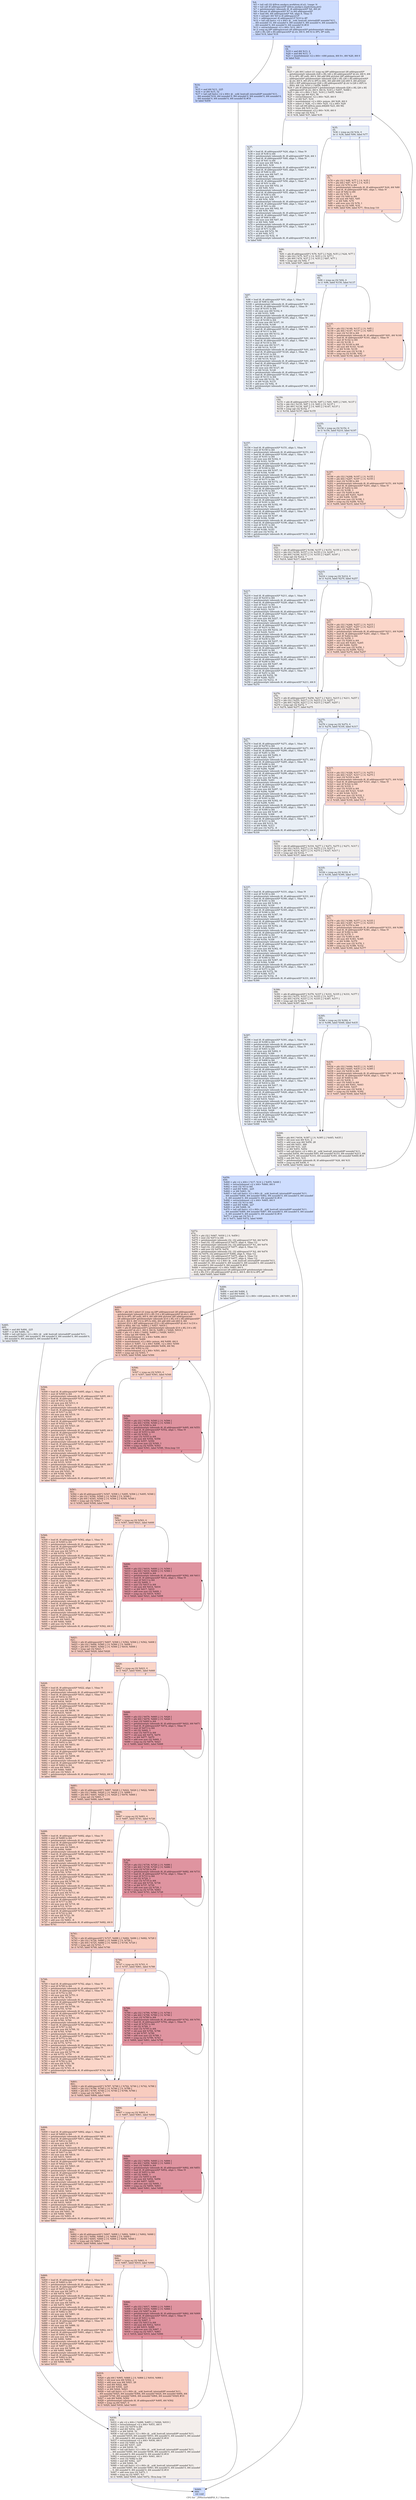 digraph "CFG for '_Z9VectorAddPiS_S_i' function" {
	label="CFG for '_Z9VectorAddPiS_S_i' function";

	Node0x55a6320 [shape=record,color="#3d50c3ff", style=filled, fillcolor="#8fb1fe70",label="{%4:\l  %5 = tail call i32 @llvm.amdgcn.workitem.id.x(), !range !4\l  %6 = tail call i8 addrspace(4)* @llvm.amdgcn.implicitarg.ptr()\l  %7 = getelementptr inbounds i8, i8 addrspace(4)* %6, i64 24\l  %8 = bitcast i8 addrspace(4)* %7 to i64 addrspace(4)*\l  %9 = load i64, i64 addrspace(4)* %8, align 8, !tbaa !5\l  %10 = inttoptr i64 %9 to i8 addrspace(1)*\l  %11 = addrspacecast i8 addrspace(1)* %10 to i8*\l  %12 = tail call fastcc \<2 x i64\> @__ockl_hostcall_internal(i8* noundef %11,\l... i64 noundef 33, i64 noundef 0, i64 noundef 0, i64 noundef 0, i64 noundef 0,\l... i64 noundef 0, i64 noundef 0, i64 noundef 0) #10\l  %13 = extractelement \<2 x i64\> %12, i64 0\l  br i1 icmp eq (i8* addrspacecast (i8 addrspace(4)* getelementptr inbounds\l... ([26 x i8], [26 x i8] addrspace(4)* @.str, i64 0, i64 0) to i8*), i8* null),\l... label %14, label %18\l|{<s0>T|<s1>F}}"];
	Node0x55a6320:s0 -> Node0x55a8560;
	Node0x55a6320:s1 -> Node0x55a8f50;
	Node0x55a8560 [shape=record,color="#3d50c3ff", style=filled, fillcolor="#7a9df870",label="{%14:\l14:                                               \l  %15 = and i64 %13, -225\l  %16 = or i64 %15, 32\l  %17 = tail call fastcc \<2 x i64\> @__ockl_hostcall_internal(i8* noundef %11,\l... i64 noundef %16, i64 noundef 0, i64 noundef 0, i64 noundef 0, i64 noundef 0,\l... i64 noundef 0, i64 noundef 0, i64 noundef 0) #10\l  br label %459\l}"];
	Node0x55a8560 -> Node0x55a9320;
	Node0x55a8f50 [shape=record,color="#3d50c3ff", style=filled, fillcolor="#7a9df870",label="{%18:\l18:                                               \l  %19 = and i64 %13, 2\l  %20 = and i64 %13, -3\l  %21 = insertelement \<2 x i64\> \<i64 poison, i64 0\>, i64 %20, i64 0\l  br label %22\l}"];
	Node0x55a8f50 -> Node0x55a9e60;
	Node0x55a9e60 [shape=record,color="#3d50c3ff", style=filled, fillcolor="#e0dbd870",label="{%22:\l22:                                               \l  %23 = phi i64 [ select (i1 icmp eq (i8* addrspacecast (i8 addrspace(4)*\l... getelementptr inbounds ([26 x i8], [26 x i8] addrspace(4)* @.str, i64 0, i64\l... 0) to i8*), i8* null), i64 0, i64 add (i64 ptrtoint (i8* addrspacecast (i8\l... addrspace(4)* getelementptr inbounds ([26 x i8], [26 x i8] addrspace(4)*\l... @.str, i64 0, i64 25) to i8*) to i64), i64 add (i64 sub (i64 0, i64 ptrtoint\l... ([26 x i8]* addrspacecast ([26 x i8] addrspace(4)* @.str to [26 x i8]*) to\l... i64)), i64 1))), %18 ], [ %456, %448 ]\l  %24 = phi i8 addrspace(4)* [ getelementptr inbounds ([26 x i8], [26 x i8]\l... addrspace(4)* @.str, i64 0, i64 0), %18 ], [ %457, %448 ]\l  %25 = phi \<2 x i64\> [ %21, %18 ], [ %455, %448 ]\l  %26 = icmp ugt i64 %23, 56\l  %27 = extractelement \<2 x i64\> %25, i64 0\l  %28 = or i64 %27, %19\l  %29 = insertelement \<2 x i64\> poison, i64 %28, i64 0\l  %30 = select i1 %26, \<2 x i64\> %25, \<2 x i64\> %29\l  %31 = tail call i64 @llvm.umin.i64(i64 %23, i64 56)\l  %32 = trunc i64 %31 to i32\l  %33 = extractelement \<2 x i64\> %30, i64 0\l  %34 = icmp ugt i32 %32, 7\l  br i1 %34, label %37, label %35\l|{<s0>T|<s1>F}}"];
	Node0x55a9e60:s0 -> Node0x55a92d0;
	Node0x55a9e60:s1 -> Node0x55aaf40;
	Node0x55aaf40 [shape=record,color="#3d50c3ff", style=filled, fillcolor="#cedaeb70",label="{%35:\l35:                                               \l  %36 = icmp eq i32 %32, 0\l  br i1 %36, label %90, label %77\l|{<s0>T|<s1>F}}"];
	Node0x55aaf40:s0 -> Node0x55ab140;
	Node0x55aaf40:s1 -> Node0x55ab190;
	Node0x55a92d0 [shape=record,color="#3d50c3ff", style=filled, fillcolor="#cedaeb70",label="{%37:\l37:                                               \l  %38 = load i8, i8 addrspace(4)* %24, align 1, !tbaa !9\l  %39 = zext i8 %38 to i64\l  %40 = getelementptr inbounds i8, i8 addrspace(4)* %24, i64 1\l  %41 = load i8, i8 addrspace(4)* %40, align 1, !tbaa !9\l  %42 = zext i8 %41 to i64\l  %43 = shl nuw nsw i64 %42, 8\l  %44 = or i64 %43, %39\l  %45 = getelementptr inbounds i8, i8 addrspace(4)* %24, i64 2\l  %46 = load i8, i8 addrspace(4)* %45, align 1, !tbaa !9\l  %47 = zext i8 %46 to i64\l  %48 = shl nuw nsw i64 %47, 16\l  %49 = or i64 %44, %48\l  %50 = getelementptr inbounds i8, i8 addrspace(4)* %24, i64 3\l  %51 = load i8, i8 addrspace(4)* %50, align 1, !tbaa !9\l  %52 = zext i8 %51 to i64\l  %53 = shl nuw nsw i64 %52, 24\l  %54 = or i64 %49, %53\l  %55 = getelementptr inbounds i8, i8 addrspace(4)* %24, i64 4\l  %56 = load i8, i8 addrspace(4)* %55, align 1, !tbaa !9\l  %57 = zext i8 %56 to i64\l  %58 = shl nuw nsw i64 %57, 32\l  %59 = or i64 %54, %58\l  %60 = getelementptr inbounds i8, i8 addrspace(4)* %24, i64 5\l  %61 = load i8, i8 addrspace(4)* %60, align 1, !tbaa !9\l  %62 = zext i8 %61 to i64\l  %63 = shl nuw nsw i64 %62, 40\l  %64 = or i64 %59, %63\l  %65 = getelementptr inbounds i8, i8 addrspace(4)* %24, i64 6\l  %66 = load i8, i8 addrspace(4)* %65, align 1, !tbaa !9\l  %67 = zext i8 %66 to i64\l  %68 = shl nuw nsw i64 %67, 48\l  %69 = or i64 %64, %68\l  %70 = getelementptr inbounds i8, i8 addrspace(4)* %24, i64 7\l  %71 = load i8, i8 addrspace(4)* %70, align 1, !tbaa !9\l  %72 = zext i8 %71 to i64\l  %73 = shl nuw i64 %72, 56\l  %74 = or i64 %69, %73\l  %75 = add nsw i32 %32, -8\l  %76 = getelementptr inbounds i8, i8 addrspace(4)* %24, i64 8\l  br label %90\l}"];
	Node0x55a92d0 -> Node0x55ab140;
	Node0x55ab190 [shape=record,color="#3d50c3ff", style=filled, fillcolor="#f6a38570",label="{%77:\l77:                                               \l  %78 = phi i32 [ %88, %77 ], [ 0, %35 ]\l  %79 = phi i64 [ %87, %77 ], [ 0, %35 ]\l  %80 = zext i32 %78 to i64\l  %81 = getelementptr inbounds i8, i8 addrspace(4)* %24, i64 %80\l  %82 = load i8, i8 addrspace(4)* %81, align 1, !tbaa !9\l  %83 = zext i8 %82 to i64\l  %84 = shl i32 %78, 3\l  %85 = zext i32 %84 to i64\l  %86 = shl nuw i64 %83, %85\l  %87 = or i64 %86, %79\l  %88 = add nuw nsw i32 %78, 1\l  %89 = icmp eq i32 %88, %32\l  br i1 %89, label %90, label %77, !llvm.loop !10\l|{<s0>T|<s1>F}}"];
	Node0x55ab190:s0 -> Node0x55ab140;
	Node0x55ab190:s1 -> Node0x55ab190;
	Node0x55ab140 [shape=record,color="#3d50c3ff", style=filled, fillcolor="#e0dbd870",label="{%90:\l90:                                               \l  %91 = phi i8 addrspace(4)* [ %76, %37 ], [ %24, %35 ], [ %24, %77 ]\l  %92 = phi i32 [ %75, %37 ], [ 0, %35 ], [ 0, %77 ]\l  %93 = phi i64 [ %74, %37 ], [ 0, %35 ], [ %87, %77 ]\l  %94 = icmp ugt i32 %92, 7\l  br i1 %94, label %97, label %95\l|{<s0>T|<s1>F}}"];
	Node0x55ab140:s0 -> Node0x55ade70;
	Node0x55ab140:s1 -> Node0x55adec0;
	Node0x55adec0 [shape=record,color="#3d50c3ff", style=filled, fillcolor="#cedaeb70",label="{%95:\l95:                                               \l  %96 = icmp eq i32 %92, 0\l  br i1 %96, label %150, label %137\l|{<s0>T|<s1>F}}"];
	Node0x55adec0:s0 -> Node0x55ae090;
	Node0x55adec0:s1 -> Node0x55ae0e0;
	Node0x55ade70 [shape=record,color="#3d50c3ff", style=filled, fillcolor="#cedaeb70",label="{%97:\l97:                                               \l  %98 = load i8, i8 addrspace(4)* %91, align 1, !tbaa !9\l  %99 = zext i8 %98 to i64\l  %100 = getelementptr inbounds i8, i8 addrspace(4)* %91, i64 1\l  %101 = load i8, i8 addrspace(4)* %100, align 1, !tbaa !9\l  %102 = zext i8 %101 to i64\l  %103 = shl nuw nsw i64 %102, 8\l  %104 = or i64 %103, %99\l  %105 = getelementptr inbounds i8, i8 addrspace(4)* %91, i64 2\l  %106 = load i8, i8 addrspace(4)* %105, align 1, !tbaa !9\l  %107 = zext i8 %106 to i64\l  %108 = shl nuw nsw i64 %107, 16\l  %109 = or i64 %104, %108\l  %110 = getelementptr inbounds i8, i8 addrspace(4)* %91, i64 3\l  %111 = load i8, i8 addrspace(4)* %110, align 1, !tbaa !9\l  %112 = zext i8 %111 to i64\l  %113 = shl nuw nsw i64 %112, 24\l  %114 = or i64 %109, %113\l  %115 = getelementptr inbounds i8, i8 addrspace(4)* %91, i64 4\l  %116 = load i8, i8 addrspace(4)* %115, align 1, !tbaa !9\l  %117 = zext i8 %116 to i64\l  %118 = shl nuw nsw i64 %117, 32\l  %119 = or i64 %114, %118\l  %120 = getelementptr inbounds i8, i8 addrspace(4)* %91, i64 5\l  %121 = load i8, i8 addrspace(4)* %120, align 1, !tbaa !9\l  %122 = zext i8 %121 to i64\l  %123 = shl nuw nsw i64 %122, 40\l  %124 = or i64 %119, %123\l  %125 = getelementptr inbounds i8, i8 addrspace(4)* %91, i64 6\l  %126 = load i8, i8 addrspace(4)* %125, align 1, !tbaa !9\l  %127 = zext i8 %126 to i64\l  %128 = shl nuw nsw i64 %127, 48\l  %129 = or i64 %124, %128\l  %130 = getelementptr inbounds i8, i8 addrspace(4)* %91, i64 7\l  %131 = load i8, i8 addrspace(4)* %130, align 1, !tbaa !9\l  %132 = zext i8 %131 to i64\l  %133 = shl nuw i64 %132, 56\l  %134 = or i64 %129, %133\l  %135 = add nsw i32 %92, -8\l  %136 = getelementptr inbounds i8, i8 addrspace(4)* %91, i64 8\l  br label %150\l}"];
	Node0x55ade70 -> Node0x55ae090;
	Node0x55ae0e0 [shape=record,color="#3d50c3ff", style=filled, fillcolor="#f6a38570",label="{%137:\l137:                                              \l  %138 = phi i32 [ %148, %137 ], [ 0, %95 ]\l  %139 = phi i64 [ %147, %137 ], [ 0, %95 ]\l  %140 = zext i32 %138 to i64\l  %141 = getelementptr inbounds i8, i8 addrspace(4)* %91, i64 %140\l  %142 = load i8, i8 addrspace(4)* %141, align 1, !tbaa !9\l  %143 = zext i8 %142 to i64\l  %144 = shl i32 %138, 3\l  %145 = zext i32 %144 to i64\l  %146 = shl nuw i64 %143, %145\l  %147 = or i64 %146, %139\l  %148 = add nuw nsw i32 %138, 1\l  %149 = icmp eq i32 %148, %92\l  br i1 %149, label %150, label %137\l|{<s0>T|<s1>F}}"];
	Node0x55ae0e0:s0 -> Node0x55ae090;
	Node0x55ae0e0:s1 -> Node0x55ae0e0;
	Node0x55ae090 [shape=record,color="#3d50c3ff", style=filled, fillcolor="#e0dbd870",label="{%150:\l150:                                              \l  %151 = phi i8 addrspace(4)* [ %136, %97 ], [ %91, %95 ], [ %91, %137 ]\l  %152 = phi i32 [ %135, %97 ], [ 0, %95 ], [ 0, %137 ]\l  %153 = phi i64 [ %134, %97 ], [ 0, %95 ], [ %147, %137 ]\l  %154 = icmp ugt i32 %152, 7\l  br i1 %154, label %157, label %155\l|{<s0>T|<s1>F}}"];
	Node0x55ae090:s0 -> Node0x55b05b0;
	Node0x55ae090:s1 -> Node0x55b0600;
	Node0x55b0600 [shape=record,color="#3d50c3ff", style=filled, fillcolor="#cedaeb70",label="{%155:\l155:                                              \l  %156 = icmp eq i32 %152, 0\l  br i1 %156, label %210, label %197\l|{<s0>T|<s1>F}}"];
	Node0x55b0600:s0 -> Node0x55b0790;
	Node0x55b0600:s1 -> Node0x55b07e0;
	Node0x55b05b0 [shape=record,color="#3d50c3ff", style=filled, fillcolor="#cedaeb70",label="{%157:\l157:                                              \l  %158 = load i8, i8 addrspace(4)* %151, align 1, !tbaa !9\l  %159 = zext i8 %158 to i64\l  %160 = getelementptr inbounds i8, i8 addrspace(4)* %151, i64 1\l  %161 = load i8, i8 addrspace(4)* %160, align 1, !tbaa !9\l  %162 = zext i8 %161 to i64\l  %163 = shl nuw nsw i64 %162, 8\l  %164 = or i64 %163, %159\l  %165 = getelementptr inbounds i8, i8 addrspace(4)* %151, i64 2\l  %166 = load i8, i8 addrspace(4)* %165, align 1, !tbaa !9\l  %167 = zext i8 %166 to i64\l  %168 = shl nuw nsw i64 %167, 16\l  %169 = or i64 %164, %168\l  %170 = getelementptr inbounds i8, i8 addrspace(4)* %151, i64 3\l  %171 = load i8, i8 addrspace(4)* %170, align 1, !tbaa !9\l  %172 = zext i8 %171 to i64\l  %173 = shl nuw nsw i64 %172, 24\l  %174 = or i64 %169, %173\l  %175 = getelementptr inbounds i8, i8 addrspace(4)* %151, i64 4\l  %176 = load i8, i8 addrspace(4)* %175, align 1, !tbaa !9\l  %177 = zext i8 %176 to i64\l  %178 = shl nuw nsw i64 %177, 32\l  %179 = or i64 %174, %178\l  %180 = getelementptr inbounds i8, i8 addrspace(4)* %151, i64 5\l  %181 = load i8, i8 addrspace(4)* %180, align 1, !tbaa !9\l  %182 = zext i8 %181 to i64\l  %183 = shl nuw nsw i64 %182, 40\l  %184 = or i64 %179, %183\l  %185 = getelementptr inbounds i8, i8 addrspace(4)* %151, i64 6\l  %186 = load i8, i8 addrspace(4)* %185, align 1, !tbaa !9\l  %187 = zext i8 %186 to i64\l  %188 = shl nuw nsw i64 %187, 48\l  %189 = or i64 %184, %188\l  %190 = getelementptr inbounds i8, i8 addrspace(4)* %151, i64 7\l  %191 = load i8, i8 addrspace(4)* %190, align 1, !tbaa !9\l  %192 = zext i8 %191 to i64\l  %193 = shl nuw i64 %192, 56\l  %194 = or i64 %189, %193\l  %195 = add nsw i32 %152, -8\l  %196 = getelementptr inbounds i8, i8 addrspace(4)* %151, i64 8\l  br label %210\l}"];
	Node0x55b05b0 -> Node0x55b0790;
	Node0x55b07e0 [shape=record,color="#3d50c3ff", style=filled, fillcolor="#f6a38570",label="{%197:\l197:                                              \l  %198 = phi i32 [ %208, %197 ], [ 0, %155 ]\l  %199 = phi i64 [ %207, %197 ], [ 0, %155 ]\l  %200 = zext i32 %198 to i64\l  %201 = getelementptr inbounds i8, i8 addrspace(4)* %151, i64 %200\l  %202 = load i8, i8 addrspace(4)* %201, align 1, !tbaa !9\l  %203 = zext i8 %202 to i64\l  %204 = shl i32 %198, 3\l  %205 = zext i32 %204 to i64\l  %206 = shl nuw i64 %203, %205\l  %207 = or i64 %206, %199\l  %208 = add nuw nsw i32 %198, 1\l  %209 = icmp eq i32 %208, %152\l  br i1 %209, label %210, label %197\l|{<s0>T|<s1>F}}"];
	Node0x55b07e0:s0 -> Node0x55b0790;
	Node0x55b07e0:s1 -> Node0x55b07e0;
	Node0x55b0790 [shape=record,color="#3d50c3ff", style=filled, fillcolor="#e0dbd870",label="{%210:\l210:                                              \l  %211 = phi i8 addrspace(4)* [ %196, %157 ], [ %151, %155 ], [ %151, %197 ]\l  %212 = phi i32 [ %195, %157 ], [ 0, %155 ], [ 0, %197 ]\l  %213 = phi i64 [ %194, %157 ], [ 0, %155 ], [ %207, %197 ]\l  %214 = icmp ugt i32 %212, 7\l  br i1 %214, label %217, label %215\l|{<s0>T|<s1>F}}"];
	Node0x55b0790:s0 -> Node0x55b2830;
	Node0x55b0790:s1 -> Node0x55b2880;
	Node0x55b2880 [shape=record,color="#3d50c3ff", style=filled, fillcolor="#cedaeb70",label="{%215:\l215:                                              \l  %216 = icmp eq i32 %212, 0\l  br i1 %216, label %270, label %257\l|{<s0>T|<s1>F}}"];
	Node0x55b2880:s0 -> Node0x55b2a10;
	Node0x55b2880:s1 -> Node0x55b2a60;
	Node0x55b2830 [shape=record,color="#3d50c3ff", style=filled, fillcolor="#cedaeb70",label="{%217:\l217:                                              \l  %218 = load i8, i8 addrspace(4)* %211, align 1, !tbaa !9\l  %219 = zext i8 %218 to i64\l  %220 = getelementptr inbounds i8, i8 addrspace(4)* %211, i64 1\l  %221 = load i8, i8 addrspace(4)* %220, align 1, !tbaa !9\l  %222 = zext i8 %221 to i64\l  %223 = shl nuw nsw i64 %222, 8\l  %224 = or i64 %223, %219\l  %225 = getelementptr inbounds i8, i8 addrspace(4)* %211, i64 2\l  %226 = load i8, i8 addrspace(4)* %225, align 1, !tbaa !9\l  %227 = zext i8 %226 to i64\l  %228 = shl nuw nsw i64 %227, 16\l  %229 = or i64 %224, %228\l  %230 = getelementptr inbounds i8, i8 addrspace(4)* %211, i64 3\l  %231 = load i8, i8 addrspace(4)* %230, align 1, !tbaa !9\l  %232 = zext i8 %231 to i64\l  %233 = shl nuw nsw i64 %232, 24\l  %234 = or i64 %229, %233\l  %235 = getelementptr inbounds i8, i8 addrspace(4)* %211, i64 4\l  %236 = load i8, i8 addrspace(4)* %235, align 1, !tbaa !9\l  %237 = zext i8 %236 to i64\l  %238 = shl nuw nsw i64 %237, 32\l  %239 = or i64 %234, %238\l  %240 = getelementptr inbounds i8, i8 addrspace(4)* %211, i64 5\l  %241 = load i8, i8 addrspace(4)* %240, align 1, !tbaa !9\l  %242 = zext i8 %241 to i64\l  %243 = shl nuw nsw i64 %242, 40\l  %244 = or i64 %239, %243\l  %245 = getelementptr inbounds i8, i8 addrspace(4)* %211, i64 6\l  %246 = load i8, i8 addrspace(4)* %245, align 1, !tbaa !9\l  %247 = zext i8 %246 to i64\l  %248 = shl nuw nsw i64 %247, 48\l  %249 = or i64 %244, %248\l  %250 = getelementptr inbounds i8, i8 addrspace(4)* %211, i64 7\l  %251 = load i8, i8 addrspace(4)* %250, align 1, !tbaa !9\l  %252 = zext i8 %251 to i64\l  %253 = shl nuw i64 %252, 56\l  %254 = or i64 %249, %253\l  %255 = add nsw i32 %212, -8\l  %256 = getelementptr inbounds i8, i8 addrspace(4)* %211, i64 8\l  br label %270\l}"];
	Node0x55b2830 -> Node0x55b2a10;
	Node0x55b2a60 [shape=record,color="#3d50c3ff", style=filled, fillcolor="#f6a38570",label="{%257:\l257:                                              \l  %258 = phi i32 [ %268, %257 ], [ 0, %215 ]\l  %259 = phi i64 [ %267, %257 ], [ 0, %215 ]\l  %260 = zext i32 %258 to i64\l  %261 = getelementptr inbounds i8, i8 addrspace(4)* %211, i64 %260\l  %262 = load i8, i8 addrspace(4)* %261, align 1, !tbaa !9\l  %263 = zext i8 %262 to i64\l  %264 = shl i32 %258, 3\l  %265 = zext i32 %264 to i64\l  %266 = shl nuw i64 %263, %265\l  %267 = or i64 %266, %259\l  %268 = add nuw nsw i32 %258, 1\l  %269 = icmp eq i32 %268, %212\l  br i1 %269, label %270, label %257\l|{<s0>T|<s1>F}}"];
	Node0x55b2a60:s0 -> Node0x55b2a10;
	Node0x55b2a60:s1 -> Node0x55b2a60;
	Node0x55b2a10 [shape=record,color="#3d50c3ff", style=filled, fillcolor="#e0dbd870",label="{%270:\l270:                                              \l  %271 = phi i8 addrspace(4)* [ %256, %217 ], [ %211, %215 ], [ %211, %257 ]\l  %272 = phi i32 [ %255, %217 ], [ 0, %215 ], [ 0, %257 ]\l  %273 = phi i64 [ %254, %217 ], [ 0, %215 ], [ %267, %257 ]\l  %274 = icmp ugt i32 %272, 7\l  br i1 %274, label %277, label %275\l|{<s0>T|<s1>F}}"];
	Node0x55b2a10:s0 -> Node0x55b5290;
	Node0x55b2a10:s1 -> Node0x55b52e0;
	Node0x55b52e0 [shape=record,color="#3d50c3ff", style=filled, fillcolor="#cedaeb70",label="{%275:\l275:                                              \l  %276 = icmp eq i32 %272, 0\l  br i1 %276, label %330, label %317\l|{<s0>T|<s1>F}}"];
	Node0x55b52e0:s0 -> Node0x55b5470;
	Node0x55b52e0:s1 -> Node0x55b54c0;
	Node0x55b5290 [shape=record,color="#3d50c3ff", style=filled, fillcolor="#cedaeb70",label="{%277:\l277:                                              \l  %278 = load i8, i8 addrspace(4)* %271, align 1, !tbaa !9\l  %279 = zext i8 %278 to i64\l  %280 = getelementptr inbounds i8, i8 addrspace(4)* %271, i64 1\l  %281 = load i8, i8 addrspace(4)* %280, align 1, !tbaa !9\l  %282 = zext i8 %281 to i64\l  %283 = shl nuw nsw i64 %282, 8\l  %284 = or i64 %283, %279\l  %285 = getelementptr inbounds i8, i8 addrspace(4)* %271, i64 2\l  %286 = load i8, i8 addrspace(4)* %285, align 1, !tbaa !9\l  %287 = zext i8 %286 to i64\l  %288 = shl nuw nsw i64 %287, 16\l  %289 = or i64 %284, %288\l  %290 = getelementptr inbounds i8, i8 addrspace(4)* %271, i64 3\l  %291 = load i8, i8 addrspace(4)* %290, align 1, !tbaa !9\l  %292 = zext i8 %291 to i64\l  %293 = shl nuw nsw i64 %292, 24\l  %294 = or i64 %289, %293\l  %295 = getelementptr inbounds i8, i8 addrspace(4)* %271, i64 4\l  %296 = load i8, i8 addrspace(4)* %295, align 1, !tbaa !9\l  %297 = zext i8 %296 to i64\l  %298 = shl nuw nsw i64 %297, 32\l  %299 = or i64 %294, %298\l  %300 = getelementptr inbounds i8, i8 addrspace(4)* %271, i64 5\l  %301 = load i8, i8 addrspace(4)* %300, align 1, !tbaa !9\l  %302 = zext i8 %301 to i64\l  %303 = shl nuw nsw i64 %302, 40\l  %304 = or i64 %299, %303\l  %305 = getelementptr inbounds i8, i8 addrspace(4)* %271, i64 6\l  %306 = load i8, i8 addrspace(4)* %305, align 1, !tbaa !9\l  %307 = zext i8 %306 to i64\l  %308 = shl nuw nsw i64 %307, 48\l  %309 = or i64 %304, %308\l  %310 = getelementptr inbounds i8, i8 addrspace(4)* %271, i64 7\l  %311 = load i8, i8 addrspace(4)* %310, align 1, !tbaa !9\l  %312 = zext i8 %311 to i64\l  %313 = shl nuw i64 %312, 56\l  %314 = or i64 %309, %313\l  %315 = add nsw i32 %272, -8\l  %316 = getelementptr inbounds i8, i8 addrspace(4)* %271, i64 8\l  br label %330\l}"];
	Node0x55b5290 -> Node0x55b5470;
	Node0x55b54c0 [shape=record,color="#3d50c3ff", style=filled, fillcolor="#f6a38570",label="{%317:\l317:                                              \l  %318 = phi i32 [ %328, %317 ], [ 0, %275 ]\l  %319 = phi i64 [ %327, %317 ], [ 0, %275 ]\l  %320 = zext i32 %318 to i64\l  %321 = getelementptr inbounds i8, i8 addrspace(4)* %271, i64 %320\l  %322 = load i8, i8 addrspace(4)* %321, align 1, !tbaa !9\l  %323 = zext i8 %322 to i64\l  %324 = shl i32 %318, 3\l  %325 = zext i32 %324 to i64\l  %326 = shl nuw i64 %323, %325\l  %327 = or i64 %326, %319\l  %328 = add nuw nsw i32 %318, 1\l  %329 = icmp eq i32 %328, %272\l  br i1 %329, label %330, label %317\l|{<s0>T|<s1>F}}"];
	Node0x55b54c0:s0 -> Node0x55b5470;
	Node0x55b54c0:s1 -> Node0x55b54c0;
	Node0x55b5470 [shape=record,color="#3d50c3ff", style=filled, fillcolor="#e0dbd870",label="{%330:\l330:                                              \l  %331 = phi i8 addrspace(4)* [ %316, %277 ], [ %271, %275 ], [ %271, %317 ]\l  %332 = phi i32 [ %315, %277 ], [ 0, %275 ], [ 0, %317 ]\l  %333 = phi i64 [ %314, %277 ], [ 0, %275 ], [ %327, %317 ]\l  %334 = icmp ugt i32 %332, 7\l  br i1 %334, label %337, label %335\l|{<s0>T|<s1>F}}"];
	Node0x55b5470:s0 -> Node0x55a6820;
	Node0x55b5470:s1 -> Node0x55a6870;
	Node0x55a6870 [shape=record,color="#3d50c3ff", style=filled, fillcolor="#cedaeb70",label="{%335:\l335:                                              \l  %336 = icmp eq i32 %332, 0\l  br i1 %336, label %390, label %377\l|{<s0>T|<s1>F}}"];
	Node0x55a6870:s0 -> Node0x55a6a00;
	Node0x55a6870:s1 -> Node0x55a6a50;
	Node0x55a6820 [shape=record,color="#3d50c3ff", style=filled, fillcolor="#cedaeb70",label="{%337:\l337:                                              \l  %338 = load i8, i8 addrspace(4)* %331, align 1, !tbaa !9\l  %339 = zext i8 %338 to i64\l  %340 = getelementptr inbounds i8, i8 addrspace(4)* %331, i64 1\l  %341 = load i8, i8 addrspace(4)* %340, align 1, !tbaa !9\l  %342 = zext i8 %341 to i64\l  %343 = shl nuw nsw i64 %342, 8\l  %344 = or i64 %343, %339\l  %345 = getelementptr inbounds i8, i8 addrspace(4)* %331, i64 2\l  %346 = load i8, i8 addrspace(4)* %345, align 1, !tbaa !9\l  %347 = zext i8 %346 to i64\l  %348 = shl nuw nsw i64 %347, 16\l  %349 = or i64 %344, %348\l  %350 = getelementptr inbounds i8, i8 addrspace(4)* %331, i64 3\l  %351 = load i8, i8 addrspace(4)* %350, align 1, !tbaa !9\l  %352 = zext i8 %351 to i64\l  %353 = shl nuw nsw i64 %352, 24\l  %354 = or i64 %349, %353\l  %355 = getelementptr inbounds i8, i8 addrspace(4)* %331, i64 4\l  %356 = load i8, i8 addrspace(4)* %355, align 1, !tbaa !9\l  %357 = zext i8 %356 to i64\l  %358 = shl nuw nsw i64 %357, 32\l  %359 = or i64 %354, %358\l  %360 = getelementptr inbounds i8, i8 addrspace(4)* %331, i64 5\l  %361 = load i8, i8 addrspace(4)* %360, align 1, !tbaa !9\l  %362 = zext i8 %361 to i64\l  %363 = shl nuw nsw i64 %362, 40\l  %364 = or i64 %359, %363\l  %365 = getelementptr inbounds i8, i8 addrspace(4)* %331, i64 6\l  %366 = load i8, i8 addrspace(4)* %365, align 1, !tbaa !9\l  %367 = zext i8 %366 to i64\l  %368 = shl nuw nsw i64 %367, 48\l  %369 = or i64 %364, %368\l  %370 = getelementptr inbounds i8, i8 addrspace(4)* %331, i64 7\l  %371 = load i8, i8 addrspace(4)* %370, align 1, !tbaa !9\l  %372 = zext i8 %371 to i64\l  %373 = shl nuw i64 %372, 56\l  %374 = or i64 %369, %373\l  %375 = add nsw i32 %332, -8\l  %376 = getelementptr inbounds i8, i8 addrspace(4)* %331, i64 8\l  br label %390\l}"];
	Node0x55a6820 -> Node0x55a6a00;
	Node0x55a6a50 [shape=record,color="#3d50c3ff", style=filled, fillcolor="#f6a38570",label="{%377:\l377:                                              \l  %378 = phi i32 [ %388, %377 ], [ 0, %335 ]\l  %379 = phi i64 [ %387, %377 ], [ 0, %335 ]\l  %380 = zext i32 %378 to i64\l  %381 = getelementptr inbounds i8, i8 addrspace(4)* %331, i64 %380\l  %382 = load i8, i8 addrspace(4)* %381, align 1, !tbaa !9\l  %383 = zext i8 %382 to i64\l  %384 = shl i32 %378, 3\l  %385 = zext i32 %384 to i64\l  %386 = shl nuw i64 %383, %385\l  %387 = or i64 %386, %379\l  %388 = add nuw nsw i32 %378, 1\l  %389 = icmp eq i32 %388, %332\l  br i1 %389, label %390, label %377\l|{<s0>T|<s1>F}}"];
	Node0x55a6a50:s0 -> Node0x55a6a00;
	Node0x55a6a50:s1 -> Node0x55a6a50;
	Node0x55a6a00 [shape=record,color="#3d50c3ff", style=filled, fillcolor="#e0dbd870",label="{%390:\l390:                                              \l  %391 = phi i8 addrspace(4)* [ %376, %337 ], [ %331, %335 ], [ %331, %377 ]\l  %392 = phi i32 [ %375, %337 ], [ 0, %335 ], [ 0, %377 ]\l  %393 = phi i64 [ %374, %337 ], [ 0, %335 ], [ %387, %377 ]\l  %394 = icmp ugt i32 %392, 7\l  br i1 %394, label %397, label %395\l|{<s0>T|<s1>F}}"];
	Node0x55a6a00:s0 -> Node0x55ba790;
	Node0x55a6a00:s1 -> Node0x55ba7e0;
	Node0x55ba7e0 [shape=record,color="#3d50c3ff", style=filled, fillcolor="#cedaeb70",label="{%395:\l395:                                              \l  %396 = icmp eq i32 %392, 0\l  br i1 %396, label %448, label %435\l|{<s0>T|<s1>F}}"];
	Node0x55ba7e0:s0 -> Node0x55aa2e0;
	Node0x55ba7e0:s1 -> Node0x55ba970;
	Node0x55ba790 [shape=record,color="#3d50c3ff", style=filled, fillcolor="#cedaeb70",label="{%397:\l397:                                              \l  %398 = load i8, i8 addrspace(4)* %391, align 1, !tbaa !9\l  %399 = zext i8 %398 to i64\l  %400 = getelementptr inbounds i8, i8 addrspace(4)* %391, i64 1\l  %401 = load i8, i8 addrspace(4)* %400, align 1, !tbaa !9\l  %402 = zext i8 %401 to i64\l  %403 = shl nuw nsw i64 %402, 8\l  %404 = or i64 %403, %399\l  %405 = getelementptr inbounds i8, i8 addrspace(4)* %391, i64 2\l  %406 = load i8, i8 addrspace(4)* %405, align 1, !tbaa !9\l  %407 = zext i8 %406 to i64\l  %408 = shl nuw nsw i64 %407, 16\l  %409 = or i64 %404, %408\l  %410 = getelementptr inbounds i8, i8 addrspace(4)* %391, i64 3\l  %411 = load i8, i8 addrspace(4)* %410, align 1, !tbaa !9\l  %412 = zext i8 %411 to i64\l  %413 = shl nuw nsw i64 %412, 24\l  %414 = or i64 %409, %413\l  %415 = getelementptr inbounds i8, i8 addrspace(4)* %391, i64 4\l  %416 = load i8, i8 addrspace(4)* %415, align 1, !tbaa !9\l  %417 = zext i8 %416 to i64\l  %418 = shl nuw nsw i64 %417, 32\l  %419 = or i64 %414, %418\l  %420 = getelementptr inbounds i8, i8 addrspace(4)* %391, i64 5\l  %421 = load i8, i8 addrspace(4)* %420, align 1, !tbaa !9\l  %422 = zext i8 %421 to i64\l  %423 = shl nuw nsw i64 %422, 40\l  %424 = or i64 %419, %423\l  %425 = getelementptr inbounds i8, i8 addrspace(4)* %391, i64 6\l  %426 = load i8, i8 addrspace(4)* %425, align 1, !tbaa !9\l  %427 = zext i8 %426 to i64\l  %428 = shl nuw nsw i64 %427, 48\l  %429 = or i64 %424, %428\l  %430 = getelementptr inbounds i8, i8 addrspace(4)* %391, i64 7\l  %431 = load i8, i8 addrspace(4)* %430, align 1, !tbaa !9\l  %432 = zext i8 %431 to i64\l  %433 = shl nuw i64 %432, 56\l  %434 = or i64 %429, %433\l  br label %448\l}"];
	Node0x55ba790 -> Node0x55aa2e0;
	Node0x55ba970 [shape=record,color="#3d50c3ff", style=filled, fillcolor="#f6a38570",label="{%435:\l435:                                              \l  %436 = phi i32 [ %446, %435 ], [ 0, %395 ]\l  %437 = phi i64 [ %445, %435 ], [ 0, %395 ]\l  %438 = zext i32 %436 to i64\l  %439 = getelementptr inbounds i8, i8 addrspace(4)* %391, i64 %438\l  %440 = load i8, i8 addrspace(4)* %439, align 1, !tbaa !9\l  %441 = zext i8 %440 to i64\l  %442 = shl i32 %436, 3\l  %443 = zext i32 %442 to i64\l  %444 = shl nuw i64 %441, %443\l  %445 = or i64 %444, %437\l  %446 = add nuw nsw i32 %436, 1\l  %447 = icmp eq i32 %446, %392\l  br i1 %447, label %448, label %435\l|{<s0>T|<s1>F}}"];
	Node0x55ba970:s0 -> Node0x55aa2e0;
	Node0x55ba970:s1 -> Node0x55ba970;
	Node0x55aa2e0 [shape=record,color="#3d50c3ff", style=filled, fillcolor="#e0dbd870",label="{%448:\l448:                                              \l  %449 = phi i64 [ %434, %397 ], [ 0, %395 ], [ %445, %435 ]\l  %450 = shl nuw nsw i64 %31, 2\l  %451 = add nuw nsw i64 %450, 28\l  %452 = and i64 %451, 480\l  %453 = and i64 %33, -225\l  %454 = or i64 %453, %452\l  %455 = tail call fastcc \<2 x i64\> @__ockl_hostcall_internal(i8* noundef %11,\l... i64 noundef %454, i64 noundef %93, i64 noundef %153, i64 noundef %213, i64\l... noundef %273, i64 noundef %333, i64 noundef %393, i64 noundef %449) #10\l  %456 = sub i64 %23, %31\l  %457 = getelementptr inbounds i8, i8 addrspace(4)* %24, i64 %31\l  %458 = icmp eq i64 %456, 0\l  br i1 %458, label %459, label %22\l|{<s0>T|<s1>F}}"];
	Node0x55aa2e0:s0 -> Node0x55a9320;
	Node0x55aa2e0:s1 -> Node0x55a9e60;
	Node0x55a9320 [shape=record,color="#3d50c3ff", style=filled, fillcolor="#8fb1fe70",label="{%459:\l459:                                              \l  %460 = phi \<2 x i64\> [ %17, %14 ], [ %455, %448 ]\l  %461 = extractelement \<2 x i64\> %460, i64 0\l  %462 = zext i32 %5 to i64\l  %463 = and i64 %461, -225\l  %464 = or i64 %463, 32\l  %465 = tail call fastcc \<2 x i64\> @__ockl_hostcall_internal(i8* noundef %11,\l... i64 noundef %464, i64 noundef %462, i64 noundef 0, i64 noundef 0, i64 noundef\l... 0, i64 noundef 0, i64 noundef 0, i64 noundef 0) #10\l  %466 = extractelement \<2 x i64\> %465, i64 0\l  %467 = zext i32 %3 to i64\l  %468 = and i64 %466, -227\l  %469 = or i64 %468, 34\l  %470 = tail call fastcc \<2 x i64\> @__ockl_hostcall_internal(i8* noundef %11,\l... i64 noundef %469, i64 noundef %467, i64 noundef 0, i64 noundef 0, i64 noundef\l... 0, i64 noundef 0, i64 noundef 0, i64 noundef 0) #10\l  %471 = icmp sgt i32 %3, 0\l  br i1 %471, label %472, label %949\l|{<s0>T|<s1>F}}"];
	Node0x55a9320:s0 -> Node0x55bd540;
	Node0x55a9320:s1 -> Node0x55bd770;
	Node0x55bd540 [shape=record,color="#3d50c3ff", style=filled, fillcolor="#e5d8d170",label="{%472:\l472:                                              \l  %473 = phi i32 [ %947, %930 ], [ 0, %459 ]\l  %474 = zext i32 %473 to i64\l  %475 = getelementptr inbounds i32, i32 addrspace(1)* %0, i64 %474\l  %476 = load i32, i32 addrspace(1)* %475, align 4, !tbaa !12\l  %477 = getelementptr inbounds i32, i32 addrspace(1)* %1, i64 %474\l  %478 = load i32, i32 addrspace(1)* %477, align 4, !tbaa !12\l  %479 = add nsw i32 %478, %476\l  %480 = getelementptr inbounds i32, i32 addrspace(1)* %2, i64 %474\l  store i32 %479, i32 addrspace(1)* %480, align 4, !tbaa !12\l  %481 = load i32, i32 addrspace(1)* %475, align 4, !tbaa !12\l  %482 = load i32, i32 addrspace(1)* %477, align 4, !tbaa !12\l  %483 = tail call fastcc \<2 x i64\> @__ockl_hostcall_internal(i8* noundef %11,\l... i64 noundef 33, i64 noundef 0, i64 noundef 0, i64 noundef 0, i64 noundef 0,\l... i64 noundef 0, i64 noundef 0, i64 noundef 0) #10\l  %484 = extractelement \<2 x i64\> %483, i64 0\l  br i1 icmp eq (i8* addrspacecast (i8 addrspace(4)* getelementptr inbounds\l... ([14 x i8], [14 x i8] addrspace(4)* @.str.1, i64 0, i64 0) to i8*), i8*\l... null), label %485, label %489\l|{<s0>T|<s1>F}}"];
	Node0x55bd540:s0 -> Node0x55becc0;
	Node0x55bd540:s1 -> Node0x55bed10;
	Node0x55becc0 [shape=record,color="#3d50c3ff", style=filled, fillcolor="#d4dbe670",label="{%485:\l485:                                              \l  %486 = and i64 %484, -225\l  %487 = or i64 %486, 32\l  %488 = tail call fastcc \<2 x i64\> @__ockl_hostcall_internal(i8* noundef %11,\l... i64 noundef %487, i64 noundef 0, i64 noundef 0, i64 noundef 0, i64 noundef 0,\l... i64 noundef 0, i64 noundef 0, i64 noundef 0) #10\l  br label %930\l}"];
	Node0x55becc0 -> Node0x55bd870;
	Node0x55bed10 [shape=record,color="#3d50c3ff", style=filled, fillcolor="#d4dbe670",label="{%489:\l489:                                              \l  %490 = and i64 %484, 2\l  %491 = and i64 %484, -3\l  %492 = insertelement \<2 x i64\> \<i64 poison, i64 0\>, i64 %491, i64 0\l  br label %493\l}"];
	Node0x55bed10 -> Node0x55bf400;
	Node0x55bf400 [shape=record,color="#3d50c3ff", style=filled, fillcolor="#f08b6e70",label="{%493:\l493:                                              \l  %494 = phi i64 [ select (i1 icmp eq (i8* addrspacecast (i8 addrspace(4)*\l... getelementptr inbounds ([14 x i8], [14 x i8] addrspace(4)* @.str.1, i64 0,\l... i64 0) to i8*), i8* null), i64 0, i64 add (i64 ptrtoint (i8* addrspacecast\l... (i8 addrspace(4)* getelementptr inbounds ([14 x i8], [14 x i8] addrspace(4)*\l... @.str.1, i64 0, i64 13) to i8*) to i64), i64 add (i64 sub (i64 0, i64\l... ptrtoint ([14 x i8]* addrspacecast ([14 x i8] addrspace(4)* @.str.1 to [14 x\l... i8]*) to i64)), i64 1))), %489 ], [ %927, %919 ]\l  %495 = phi i8 addrspace(4)* [ getelementptr inbounds ([14 x i8], [14 x i8]\l... addrspace(4)* @.str.1, i64 0, i64 0), %489 ], [ %928, %919 ]\l  %496 = phi \<2 x i64\> [ %492, %489 ], [ %926, %919 ]\l  %497 = icmp ugt i64 %494, 56\l  %498 = extractelement \<2 x i64\> %496, i64 0\l  %499 = or i64 %498, %490\l  %500 = insertelement \<2 x i64\> poison, i64 %499, i64 0\l  %501 = select i1 %497, \<2 x i64\> %496, \<2 x i64\> %500\l  %502 = tail call i64 @llvm.umin.i64(i64 %494, i64 56)\l  %503 = trunc i64 %502 to i32\l  %504 = extractelement \<2 x i64\> %501, i64 0\l  %505 = icmp ugt i32 %503, 7\l  br i1 %505, label %508, label %506\l|{<s0>T|<s1>F}}"];
	Node0x55bf400:s0 -> Node0x55c0110;
	Node0x55bf400:s1 -> Node0x55c01a0;
	Node0x55c01a0 [shape=record,color="#3d50c3ff", style=filled, fillcolor="#f6a38570",label="{%506:\l506:                                              \l  %507 = icmp eq i32 %503, 0\l  br i1 %507, label %561, label %548\l|{<s0>T|<s1>F}}"];
	Node0x55c01a0:s0 -> Node0x55c0370;
	Node0x55c01a0:s1 -> Node0x55c03c0;
	Node0x55c0110 [shape=record,color="#3d50c3ff", style=filled, fillcolor="#f6a38570",label="{%508:\l508:                                              \l  %509 = load i8, i8 addrspace(4)* %495, align 1, !tbaa !9\l  %510 = zext i8 %509 to i64\l  %511 = getelementptr inbounds i8, i8 addrspace(4)* %495, i64 1\l  %512 = load i8, i8 addrspace(4)* %511, align 1, !tbaa !9\l  %513 = zext i8 %512 to i64\l  %514 = shl nuw nsw i64 %513, 8\l  %515 = or i64 %514, %510\l  %516 = getelementptr inbounds i8, i8 addrspace(4)* %495, i64 2\l  %517 = load i8, i8 addrspace(4)* %516, align 1, !tbaa !9\l  %518 = zext i8 %517 to i64\l  %519 = shl nuw nsw i64 %518, 16\l  %520 = or i64 %515, %519\l  %521 = getelementptr inbounds i8, i8 addrspace(4)* %495, i64 3\l  %522 = load i8, i8 addrspace(4)* %521, align 1, !tbaa !9\l  %523 = zext i8 %522 to i64\l  %524 = shl nuw nsw i64 %523, 24\l  %525 = or i64 %520, %524\l  %526 = getelementptr inbounds i8, i8 addrspace(4)* %495, i64 4\l  %527 = load i8, i8 addrspace(4)* %526, align 1, !tbaa !9\l  %528 = zext i8 %527 to i64\l  %529 = shl nuw nsw i64 %528, 32\l  %530 = or i64 %525, %529\l  %531 = getelementptr inbounds i8, i8 addrspace(4)* %495, i64 5\l  %532 = load i8, i8 addrspace(4)* %531, align 1, !tbaa !9\l  %533 = zext i8 %532 to i64\l  %534 = shl nuw nsw i64 %533, 40\l  %535 = or i64 %530, %534\l  %536 = getelementptr inbounds i8, i8 addrspace(4)* %495, i64 6\l  %537 = load i8, i8 addrspace(4)* %536, align 1, !tbaa !9\l  %538 = zext i8 %537 to i64\l  %539 = shl nuw nsw i64 %538, 48\l  %540 = or i64 %535, %539\l  %541 = getelementptr inbounds i8, i8 addrspace(4)* %495, i64 7\l  %542 = load i8, i8 addrspace(4)* %541, align 1, !tbaa !9\l  %543 = zext i8 %542 to i64\l  %544 = shl nuw i64 %543, 56\l  %545 = or i64 %540, %544\l  %546 = add nsw i32 %503, -8\l  %547 = getelementptr inbounds i8, i8 addrspace(4)* %495, i64 8\l  br label %561\l}"];
	Node0x55c0110 -> Node0x55c0370;
	Node0x55c03c0 [shape=record,color="#b70d28ff", style=filled, fillcolor="#b70d2870",label="{%548:\l548:                                              \l  %549 = phi i32 [ %559, %548 ], [ 0, %506 ]\l  %550 = phi i64 [ %558, %548 ], [ 0, %506 ]\l  %551 = zext i32 %549 to i64\l  %552 = getelementptr inbounds i8, i8 addrspace(4)* %495, i64 %551\l  %553 = load i8, i8 addrspace(4)* %552, align 1, !tbaa !9\l  %554 = zext i8 %553 to i64\l  %555 = shl i32 %549, 3\l  %556 = zext i32 %555 to i64\l  %557 = shl nuw i64 %554, %556\l  %558 = or i64 %557, %550\l  %559 = add nuw nsw i32 %549, 1\l  %560 = icmp eq i32 %559, %503\l  br i1 %560, label %561, label %548, !llvm.loop !10\l|{<s0>T|<s1>F}}"];
	Node0x55c03c0:s0 -> Node0x55c0370;
	Node0x55c03c0:s1 -> Node0x55c03c0;
	Node0x55c0370 [shape=record,color="#3d50c3ff", style=filled, fillcolor="#f08b6e70",label="{%561:\l561:                                              \l  %562 = phi i8 addrspace(4)* [ %547, %508 ], [ %495, %506 ], [ %495, %548 ]\l  %563 = phi i32 [ %546, %508 ], [ 0, %506 ], [ 0, %548 ]\l  %564 = phi i64 [ %545, %508 ], [ 0, %506 ], [ %558, %548 ]\l  %565 = icmp ugt i32 %563, 7\l  br i1 %565, label %568, label %566\l|{<s0>T|<s1>F}}"];
	Node0x55c0370:s0 -> Node0x55c3aa0;
	Node0x55c0370:s1 -> Node0x55c3af0;
	Node0x55c3af0 [shape=record,color="#3d50c3ff", style=filled, fillcolor="#f6a38570",label="{%566:\l566:                                              \l  %567 = icmp eq i32 %563, 0\l  br i1 %567, label %621, label %608\l|{<s0>T|<s1>F}}"];
	Node0x55c3af0:s0 -> Node0x55c3c80;
	Node0x55c3af0:s1 -> Node0x55c3cd0;
	Node0x55c3aa0 [shape=record,color="#3d50c3ff", style=filled, fillcolor="#f6a38570",label="{%568:\l568:                                              \l  %569 = load i8, i8 addrspace(4)* %562, align 1, !tbaa !9\l  %570 = zext i8 %569 to i64\l  %571 = getelementptr inbounds i8, i8 addrspace(4)* %562, i64 1\l  %572 = load i8, i8 addrspace(4)* %571, align 1, !tbaa !9\l  %573 = zext i8 %572 to i64\l  %574 = shl nuw nsw i64 %573, 8\l  %575 = or i64 %574, %570\l  %576 = getelementptr inbounds i8, i8 addrspace(4)* %562, i64 2\l  %577 = load i8, i8 addrspace(4)* %576, align 1, !tbaa !9\l  %578 = zext i8 %577 to i64\l  %579 = shl nuw nsw i64 %578, 16\l  %580 = or i64 %575, %579\l  %581 = getelementptr inbounds i8, i8 addrspace(4)* %562, i64 3\l  %582 = load i8, i8 addrspace(4)* %581, align 1, !tbaa !9\l  %583 = zext i8 %582 to i64\l  %584 = shl nuw nsw i64 %583, 24\l  %585 = or i64 %580, %584\l  %586 = getelementptr inbounds i8, i8 addrspace(4)* %562, i64 4\l  %587 = load i8, i8 addrspace(4)* %586, align 1, !tbaa !9\l  %588 = zext i8 %587 to i64\l  %589 = shl nuw nsw i64 %588, 32\l  %590 = or i64 %585, %589\l  %591 = getelementptr inbounds i8, i8 addrspace(4)* %562, i64 5\l  %592 = load i8, i8 addrspace(4)* %591, align 1, !tbaa !9\l  %593 = zext i8 %592 to i64\l  %594 = shl nuw nsw i64 %593, 40\l  %595 = or i64 %590, %594\l  %596 = getelementptr inbounds i8, i8 addrspace(4)* %562, i64 6\l  %597 = load i8, i8 addrspace(4)* %596, align 1, !tbaa !9\l  %598 = zext i8 %597 to i64\l  %599 = shl nuw nsw i64 %598, 48\l  %600 = or i64 %595, %599\l  %601 = getelementptr inbounds i8, i8 addrspace(4)* %562, i64 7\l  %602 = load i8, i8 addrspace(4)* %601, align 1, !tbaa !9\l  %603 = zext i8 %602 to i64\l  %604 = shl nuw i64 %603, 56\l  %605 = or i64 %600, %604\l  %606 = add nsw i32 %563, -8\l  %607 = getelementptr inbounds i8, i8 addrspace(4)* %562, i64 8\l  br label %621\l}"];
	Node0x55c3aa0 -> Node0x55c3c80;
	Node0x55c3cd0 [shape=record,color="#b70d28ff", style=filled, fillcolor="#b70d2870",label="{%608:\l608:                                              \l  %609 = phi i32 [ %619, %608 ], [ 0, %566 ]\l  %610 = phi i64 [ %618, %608 ], [ 0, %566 ]\l  %611 = zext i32 %609 to i64\l  %612 = getelementptr inbounds i8, i8 addrspace(4)* %562, i64 %611\l  %613 = load i8, i8 addrspace(4)* %612, align 1, !tbaa !9\l  %614 = zext i8 %613 to i64\l  %615 = shl i32 %609, 3\l  %616 = zext i32 %615 to i64\l  %617 = shl nuw i64 %614, %616\l  %618 = or i64 %617, %610\l  %619 = add nuw nsw i32 %609, 1\l  %620 = icmp eq i32 %619, %563\l  br i1 %620, label %621, label %608\l|{<s0>T|<s1>F}}"];
	Node0x55c3cd0:s0 -> Node0x55c3c80;
	Node0x55c3cd0:s1 -> Node0x55c3cd0;
	Node0x55c3c80 [shape=record,color="#3d50c3ff", style=filled, fillcolor="#f08b6e70",label="{%621:\l621:                                              \l  %622 = phi i8 addrspace(4)* [ %607, %568 ], [ %562, %566 ], [ %562, %608 ]\l  %623 = phi i32 [ %606, %568 ], [ 0, %566 ], [ 0, %608 ]\l  %624 = phi i64 [ %605, %568 ], [ 0, %566 ], [ %618, %608 ]\l  %625 = icmp ugt i32 %623, 7\l  br i1 %625, label %628, label %626\l|{<s0>T|<s1>F}}"];
	Node0x55c3c80:s0 -> Node0x55c5cf0;
	Node0x55c3c80:s1 -> Node0x55c5d40;
	Node0x55c5d40 [shape=record,color="#3d50c3ff", style=filled, fillcolor="#f6a38570",label="{%626:\l626:                                              \l  %627 = icmp eq i32 %623, 0\l  br i1 %627, label %681, label %668\l|{<s0>T|<s1>F}}"];
	Node0x55c5d40:s0 -> Node0x55c5ed0;
	Node0x55c5d40:s1 -> Node0x55c5f20;
	Node0x55c5cf0 [shape=record,color="#3d50c3ff", style=filled, fillcolor="#f6a38570",label="{%628:\l628:                                              \l  %629 = load i8, i8 addrspace(4)* %622, align 1, !tbaa !9\l  %630 = zext i8 %629 to i64\l  %631 = getelementptr inbounds i8, i8 addrspace(4)* %622, i64 1\l  %632 = load i8, i8 addrspace(4)* %631, align 1, !tbaa !9\l  %633 = zext i8 %632 to i64\l  %634 = shl nuw nsw i64 %633, 8\l  %635 = or i64 %634, %630\l  %636 = getelementptr inbounds i8, i8 addrspace(4)* %622, i64 2\l  %637 = load i8, i8 addrspace(4)* %636, align 1, !tbaa !9\l  %638 = zext i8 %637 to i64\l  %639 = shl nuw nsw i64 %638, 16\l  %640 = or i64 %635, %639\l  %641 = getelementptr inbounds i8, i8 addrspace(4)* %622, i64 3\l  %642 = load i8, i8 addrspace(4)* %641, align 1, !tbaa !9\l  %643 = zext i8 %642 to i64\l  %644 = shl nuw nsw i64 %643, 24\l  %645 = or i64 %640, %644\l  %646 = getelementptr inbounds i8, i8 addrspace(4)* %622, i64 4\l  %647 = load i8, i8 addrspace(4)* %646, align 1, !tbaa !9\l  %648 = zext i8 %647 to i64\l  %649 = shl nuw nsw i64 %648, 32\l  %650 = or i64 %645, %649\l  %651 = getelementptr inbounds i8, i8 addrspace(4)* %622, i64 5\l  %652 = load i8, i8 addrspace(4)* %651, align 1, !tbaa !9\l  %653 = zext i8 %652 to i64\l  %654 = shl nuw nsw i64 %653, 40\l  %655 = or i64 %650, %654\l  %656 = getelementptr inbounds i8, i8 addrspace(4)* %622, i64 6\l  %657 = load i8, i8 addrspace(4)* %656, align 1, !tbaa !9\l  %658 = zext i8 %657 to i64\l  %659 = shl nuw nsw i64 %658, 48\l  %660 = or i64 %655, %659\l  %661 = getelementptr inbounds i8, i8 addrspace(4)* %622, i64 7\l  %662 = load i8, i8 addrspace(4)* %661, align 1, !tbaa !9\l  %663 = zext i8 %662 to i64\l  %664 = shl nuw i64 %663, 56\l  %665 = or i64 %660, %664\l  %666 = add nsw i32 %623, -8\l  %667 = getelementptr inbounds i8, i8 addrspace(4)* %622, i64 8\l  br label %681\l}"];
	Node0x55c5cf0 -> Node0x55c5ed0;
	Node0x55c5f20 [shape=record,color="#b70d28ff", style=filled, fillcolor="#b70d2870",label="{%668:\l668:                                              \l  %669 = phi i32 [ %679, %668 ], [ 0, %626 ]\l  %670 = phi i64 [ %678, %668 ], [ 0, %626 ]\l  %671 = zext i32 %669 to i64\l  %672 = getelementptr inbounds i8, i8 addrspace(4)* %622, i64 %671\l  %673 = load i8, i8 addrspace(4)* %672, align 1, !tbaa !9\l  %674 = zext i8 %673 to i64\l  %675 = shl i32 %669, 3\l  %676 = zext i32 %675 to i64\l  %677 = shl nuw i64 %674, %676\l  %678 = or i64 %677, %670\l  %679 = add nuw nsw i32 %669, 1\l  %680 = icmp eq i32 %679, %623\l  br i1 %680, label %681, label %668\l|{<s0>T|<s1>F}}"];
	Node0x55c5f20:s0 -> Node0x55c5ed0;
	Node0x55c5f20:s1 -> Node0x55c5f20;
	Node0x55c5ed0 [shape=record,color="#3d50c3ff", style=filled, fillcolor="#f08b6e70",label="{%681:\l681:                                              \l  %682 = phi i8 addrspace(4)* [ %667, %628 ], [ %622, %626 ], [ %622, %668 ]\l  %683 = phi i32 [ %666, %628 ], [ 0, %626 ], [ 0, %668 ]\l  %684 = phi i64 [ %665, %628 ], [ 0, %626 ], [ %678, %668 ]\l  %685 = icmp ugt i32 %683, 7\l  br i1 %685, label %688, label %686\l|{<s0>T|<s1>F}}"];
	Node0x55c5ed0:s0 -> Node0x55b7470;
	Node0x55c5ed0:s1 -> Node0x55b74c0;
	Node0x55b74c0 [shape=record,color="#3d50c3ff", style=filled, fillcolor="#f6a38570",label="{%686:\l686:                                              \l  %687 = icmp eq i32 %683, 0\l  br i1 %687, label %741, label %728\l|{<s0>T|<s1>F}}"];
	Node0x55b74c0:s0 -> Node0x55b7650;
	Node0x55b74c0:s1 -> Node0x55b76a0;
	Node0x55b7470 [shape=record,color="#3d50c3ff", style=filled, fillcolor="#f6a38570",label="{%688:\l688:                                              \l  %689 = load i8, i8 addrspace(4)* %682, align 1, !tbaa !9\l  %690 = zext i8 %689 to i64\l  %691 = getelementptr inbounds i8, i8 addrspace(4)* %682, i64 1\l  %692 = load i8, i8 addrspace(4)* %691, align 1, !tbaa !9\l  %693 = zext i8 %692 to i64\l  %694 = shl nuw nsw i64 %693, 8\l  %695 = or i64 %694, %690\l  %696 = getelementptr inbounds i8, i8 addrspace(4)* %682, i64 2\l  %697 = load i8, i8 addrspace(4)* %696, align 1, !tbaa !9\l  %698 = zext i8 %697 to i64\l  %699 = shl nuw nsw i64 %698, 16\l  %700 = or i64 %695, %699\l  %701 = getelementptr inbounds i8, i8 addrspace(4)* %682, i64 3\l  %702 = load i8, i8 addrspace(4)* %701, align 1, !tbaa !9\l  %703 = zext i8 %702 to i64\l  %704 = shl nuw nsw i64 %703, 24\l  %705 = or i64 %700, %704\l  %706 = getelementptr inbounds i8, i8 addrspace(4)* %682, i64 4\l  %707 = load i8, i8 addrspace(4)* %706, align 1, !tbaa !9\l  %708 = zext i8 %707 to i64\l  %709 = shl nuw nsw i64 %708, 32\l  %710 = or i64 %705, %709\l  %711 = getelementptr inbounds i8, i8 addrspace(4)* %682, i64 5\l  %712 = load i8, i8 addrspace(4)* %711, align 1, !tbaa !9\l  %713 = zext i8 %712 to i64\l  %714 = shl nuw nsw i64 %713, 40\l  %715 = or i64 %710, %714\l  %716 = getelementptr inbounds i8, i8 addrspace(4)* %682, i64 6\l  %717 = load i8, i8 addrspace(4)* %716, align 1, !tbaa !9\l  %718 = zext i8 %717 to i64\l  %719 = shl nuw nsw i64 %718, 48\l  %720 = or i64 %715, %719\l  %721 = getelementptr inbounds i8, i8 addrspace(4)* %682, i64 7\l  %722 = load i8, i8 addrspace(4)* %721, align 1, !tbaa !9\l  %723 = zext i8 %722 to i64\l  %724 = shl nuw i64 %723, 56\l  %725 = or i64 %720, %724\l  %726 = add nsw i32 %683, -8\l  %727 = getelementptr inbounds i8, i8 addrspace(4)* %682, i64 8\l  br label %741\l}"];
	Node0x55b7470 -> Node0x55b7650;
	Node0x55b76a0 [shape=record,color="#b70d28ff", style=filled, fillcolor="#b70d2870",label="{%728:\l728:                                              \l  %729 = phi i32 [ %739, %728 ], [ 0, %686 ]\l  %730 = phi i64 [ %738, %728 ], [ 0, %686 ]\l  %731 = zext i32 %729 to i64\l  %732 = getelementptr inbounds i8, i8 addrspace(4)* %682, i64 %731\l  %733 = load i8, i8 addrspace(4)* %732, align 1, !tbaa !9\l  %734 = zext i8 %733 to i64\l  %735 = shl i32 %729, 3\l  %736 = zext i32 %735 to i64\l  %737 = shl nuw i64 %734, %736\l  %738 = or i64 %737, %730\l  %739 = add nuw nsw i32 %729, 1\l  %740 = icmp eq i32 %739, %683\l  br i1 %740, label %741, label %728\l|{<s0>T|<s1>F}}"];
	Node0x55b76a0:s0 -> Node0x55b7650;
	Node0x55b76a0:s1 -> Node0x55b76a0;
	Node0x55b7650 [shape=record,color="#3d50c3ff", style=filled, fillcolor="#f08b6e70",label="{%741:\l741:                                              \l  %742 = phi i8 addrspace(4)* [ %727, %688 ], [ %682, %686 ], [ %682, %728 ]\l  %743 = phi i32 [ %726, %688 ], [ 0, %686 ], [ 0, %728 ]\l  %744 = phi i64 [ %725, %688 ], [ 0, %686 ], [ %738, %728 ]\l  %745 = icmp ugt i32 %743, 7\l  br i1 %745, label %748, label %746\l|{<s0>T|<s1>F}}"];
	Node0x55b7650:s0 -> Node0x55cc200;
	Node0x55b7650:s1 -> Node0x55cc250;
	Node0x55cc250 [shape=record,color="#3d50c3ff", style=filled, fillcolor="#f6a38570",label="{%746:\l746:                                              \l  %747 = icmp eq i32 %743, 0\l  br i1 %747, label %801, label %788\l|{<s0>T|<s1>F}}"];
	Node0x55cc250:s0 -> Node0x55cc3e0;
	Node0x55cc250:s1 -> Node0x55cc430;
	Node0x55cc200 [shape=record,color="#3d50c3ff", style=filled, fillcolor="#f6a38570",label="{%748:\l748:                                              \l  %749 = load i8, i8 addrspace(4)* %742, align 1, !tbaa !9\l  %750 = zext i8 %749 to i64\l  %751 = getelementptr inbounds i8, i8 addrspace(4)* %742, i64 1\l  %752 = load i8, i8 addrspace(4)* %751, align 1, !tbaa !9\l  %753 = zext i8 %752 to i64\l  %754 = shl nuw nsw i64 %753, 8\l  %755 = or i64 %754, %750\l  %756 = getelementptr inbounds i8, i8 addrspace(4)* %742, i64 2\l  %757 = load i8, i8 addrspace(4)* %756, align 1, !tbaa !9\l  %758 = zext i8 %757 to i64\l  %759 = shl nuw nsw i64 %758, 16\l  %760 = or i64 %755, %759\l  %761 = getelementptr inbounds i8, i8 addrspace(4)* %742, i64 3\l  %762 = load i8, i8 addrspace(4)* %761, align 1, !tbaa !9\l  %763 = zext i8 %762 to i64\l  %764 = shl nuw nsw i64 %763, 24\l  %765 = or i64 %760, %764\l  %766 = getelementptr inbounds i8, i8 addrspace(4)* %742, i64 4\l  %767 = load i8, i8 addrspace(4)* %766, align 1, !tbaa !9\l  %768 = zext i8 %767 to i64\l  %769 = shl nuw nsw i64 %768, 32\l  %770 = or i64 %765, %769\l  %771 = getelementptr inbounds i8, i8 addrspace(4)* %742, i64 5\l  %772 = load i8, i8 addrspace(4)* %771, align 1, !tbaa !9\l  %773 = zext i8 %772 to i64\l  %774 = shl nuw nsw i64 %773, 40\l  %775 = or i64 %770, %774\l  %776 = getelementptr inbounds i8, i8 addrspace(4)* %742, i64 6\l  %777 = load i8, i8 addrspace(4)* %776, align 1, !tbaa !9\l  %778 = zext i8 %777 to i64\l  %779 = shl nuw nsw i64 %778, 48\l  %780 = or i64 %775, %779\l  %781 = getelementptr inbounds i8, i8 addrspace(4)* %742, i64 7\l  %782 = load i8, i8 addrspace(4)* %781, align 1, !tbaa !9\l  %783 = zext i8 %782 to i64\l  %784 = shl nuw i64 %783, 56\l  %785 = or i64 %780, %784\l  %786 = add nsw i32 %743, -8\l  %787 = getelementptr inbounds i8, i8 addrspace(4)* %742, i64 8\l  br label %801\l}"];
	Node0x55cc200 -> Node0x55cc3e0;
	Node0x55cc430 [shape=record,color="#b70d28ff", style=filled, fillcolor="#b70d2870",label="{%788:\l788:                                              \l  %789 = phi i32 [ %799, %788 ], [ 0, %746 ]\l  %790 = phi i64 [ %798, %788 ], [ 0, %746 ]\l  %791 = zext i32 %789 to i64\l  %792 = getelementptr inbounds i8, i8 addrspace(4)* %742, i64 %791\l  %793 = load i8, i8 addrspace(4)* %792, align 1, !tbaa !9\l  %794 = zext i8 %793 to i64\l  %795 = shl i32 %789, 3\l  %796 = zext i32 %795 to i64\l  %797 = shl nuw i64 %794, %796\l  %798 = or i64 %797, %790\l  %799 = add nuw nsw i32 %789, 1\l  %800 = icmp eq i32 %799, %743\l  br i1 %800, label %801, label %788\l|{<s0>T|<s1>F}}"];
	Node0x55cc430:s0 -> Node0x55cc3e0;
	Node0x55cc430:s1 -> Node0x55cc430;
	Node0x55cc3e0 [shape=record,color="#3d50c3ff", style=filled, fillcolor="#f08b6e70",label="{%801:\l801:                                              \l  %802 = phi i8 addrspace(4)* [ %787, %748 ], [ %742, %746 ], [ %742, %788 ]\l  %803 = phi i32 [ %786, %748 ], [ 0, %746 ], [ 0, %788 ]\l  %804 = phi i64 [ %785, %748 ], [ 0, %746 ], [ %798, %788 ]\l  %805 = icmp ugt i32 %803, 7\l  br i1 %805, label %808, label %806\l|{<s0>T|<s1>F}}"];
	Node0x55cc3e0:s0 -> Node0x55ce450;
	Node0x55cc3e0:s1 -> Node0x55ce4a0;
	Node0x55ce4a0 [shape=record,color="#3d50c3ff", style=filled, fillcolor="#f6a38570",label="{%806:\l806:                                              \l  %807 = icmp eq i32 %803, 0\l  br i1 %807, label %861, label %848\l|{<s0>T|<s1>F}}"];
	Node0x55ce4a0:s0 -> Node0x55ce630;
	Node0x55ce4a0:s1 -> Node0x55ce680;
	Node0x55ce450 [shape=record,color="#3d50c3ff", style=filled, fillcolor="#f6a38570",label="{%808:\l808:                                              \l  %809 = load i8, i8 addrspace(4)* %802, align 1, !tbaa !9\l  %810 = zext i8 %809 to i64\l  %811 = getelementptr inbounds i8, i8 addrspace(4)* %802, i64 1\l  %812 = load i8, i8 addrspace(4)* %811, align 1, !tbaa !9\l  %813 = zext i8 %812 to i64\l  %814 = shl nuw nsw i64 %813, 8\l  %815 = or i64 %814, %810\l  %816 = getelementptr inbounds i8, i8 addrspace(4)* %802, i64 2\l  %817 = load i8, i8 addrspace(4)* %816, align 1, !tbaa !9\l  %818 = zext i8 %817 to i64\l  %819 = shl nuw nsw i64 %818, 16\l  %820 = or i64 %815, %819\l  %821 = getelementptr inbounds i8, i8 addrspace(4)* %802, i64 3\l  %822 = load i8, i8 addrspace(4)* %821, align 1, !tbaa !9\l  %823 = zext i8 %822 to i64\l  %824 = shl nuw nsw i64 %823, 24\l  %825 = or i64 %820, %824\l  %826 = getelementptr inbounds i8, i8 addrspace(4)* %802, i64 4\l  %827 = load i8, i8 addrspace(4)* %826, align 1, !tbaa !9\l  %828 = zext i8 %827 to i64\l  %829 = shl nuw nsw i64 %828, 32\l  %830 = or i64 %825, %829\l  %831 = getelementptr inbounds i8, i8 addrspace(4)* %802, i64 5\l  %832 = load i8, i8 addrspace(4)* %831, align 1, !tbaa !9\l  %833 = zext i8 %832 to i64\l  %834 = shl nuw nsw i64 %833, 40\l  %835 = or i64 %830, %834\l  %836 = getelementptr inbounds i8, i8 addrspace(4)* %802, i64 6\l  %837 = load i8, i8 addrspace(4)* %836, align 1, !tbaa !9\l  %838 = zext i8 %837 to i64\l  %839 = shl nuw nsw i64 %838, 48\l  %840 = or i64 %835, %839\l  %841 = getelementptr inbounds i8, i8 addrspace(4)* %802, i64 7\l  %842 = load i8, i8 addrspace(4)* %841, align 1, !tbaa !9\l  %843 = zext i8 %842 to i64\l  %844 = shl nuw i64 %843, 56\l  %845 = or i64 %840, %844\l  %846 = add nsw i32 %803, -8\l  %847 = getelementptr inbounds i8, i8 addrspace(4)* %802, i64 8\l  br label %861\l}"];
	Node0x55ce450 -> Node0x55ce630;
	Node0x55ce680 [shape=record,color="#b70d28ff", style=filled, fillcolor="#b70d2870",label="{%848:\l848:                                              \l  %849 = phi i32 [ %859, %848 ], [ 0, %806 ]\l  %850 = phi i64 [ %858, %848 ], [ 0, %806 ]\l  %851 = zext i32 %849 to i64\l  %852 = getelementptr inbounds i8, i8 addrspace(4)* %802, i64 %851\l  %853 = load i8, i8 addrspace(4)* %852, align 1, !tbaa !9\l  %854 = zext i8 %853 to i64\l  %855 = shl i32 %849, 3\l  %856 = zext i32 %855 to i64\l  %857 = shl nuw i64 %854, %856\l  %858 = or i64 %857, %850\l  %859 = add nuw nsw i32 %849, 1\l  %860 = icmp eq i32 %859, %803\l  br i1 %860, label %861, label %848\l|{<s0>T|<s1>F}}"];
	Node0x55ce680:s0 -> Node0x55ce630;
	Node0x55ce680:s1 -> Node0x55ce680;
	Node0x55ce630 [shape=record,color="#3d50c3ff", style=filled, fillcolor="#f08b6e70",label="{%861:\l861:                                              \l  %862 = phi i8 addrspace(4)* [ %847, %808 ], [ %802, %806 ], [ %802, %848 ]\l  %863 = phi i32 [ %846, %808 ], [ 0, %806 ], [ 0, %848 ]\l  %864 = phi i64 [ %845, %808 ], [ 0, %806 ], [ %858, %848 ]\l  %865 = icmp ugt i32 %863, 7\l  br i1 %865, label %868, label %866\l|{<s0>T|<s1>F}}"];
	Node0x55ce630:s0 -> Node0x55d06a0;
	Node0x55ce630:s1 -> Node0x55d06f0;
	Node0x55d06f0 [shape=record,color="#3d50c3ff", style=filled, fillcolor="#f6a38570",label="{%866:\l866:                                              \l  %867 = icmp eq i32 %863, 0\l  br i1 %867, label %919, label %906\l|{<s0>T|<s1>F}}"];
	Node0x55d06f0:s0 -> Node0x55bf7b0;
	Node0x55d06f0:s1 -> Node0x55d0880;
	Node0x55d06a0 [shape=record,color="#3d50c3ff", style=filled, fillcolor="#f6a38570",label="{%868:\l868:                                              \l  %869 = load i8, i8 addrspace(4)* %862, align 1, !tbaa !9\l  %870 = zext i8 %869 to i64\l  %871 = getelementptr inbounds i8, i8 addrspace(4)* %862, i64 1\l  %872 = load i8, i8 addrspace(4)* %871, align 1, !tbaa !9\l  %873 = zext i8 %872 to i64\l  %874 = shl nuw nsw i64 %873, 8\l  %875 = or i64 %874, %870\l  %876 = getelementptr inbounds i8, i8 addrspace(4)* %862, i64 2\l  %877 = load i8, i8 addrspace(4)* %876, align 1, !tbaa !9\l  %878 = zext i8 %877 to i64\l  %879 = shl nuw nsw i64 %878, 16\l  %880 = or i64 %875, %879\l  %881 = getelementptr inbounds i8, i8 addrspace(4)* %862, i64 3\l  %882 = load i8, i8 addrspace(4)* %881, align 1, !tbaa !9\l  %883 = zext i8 %882 to i64\l  %884 = shl nuw nsw i64 %883, 24\l  %885 = or i64 %880, %884\l  %886 = getelementptr inbounds i8, i8 addrspace(4)* %862, i64 4\l  %887 = load i8, i8 addrspace(4)* %886, align 1, !tbaa !9\l  %888 = zext i8 %887 to i64\l  %889 = shl nuw nsw i64 %888, 32\l  %890 = or i64 %885, %889\l  %891 = getelementptr inbounds i8, i8 addrspace(4)* %862, i64 5\l  %892 = load i8, i8 addrspace(4)* %891, align 1, !tbaa !9\l  %893 = zext i8 %892 to i64\l  %894 = shl nuw nsw i64 %893, 40\l  %895 = or i64 %890, %894\l  %896 = getelementptr inbounds i8, i8 addrspace(4)* %862, i64 6\l  %897 = load i8, i8 addrspace(4)* %896, align 1, !tbaa !9\l  %898 = zext i8 %897 to i64\l  %899 = shl nuw nsw i64 %898, 48\l  %900 = or i64 %895, %899\l  %901 = getelementptr inbounds i8, i8 addrspace(4)* %862, i64 7\l  %902 = load i8, i8 addrspace(4)* %901, align 1, !tbaa !9\l  %903 = zext i8 %902 to i64\l  %904 = shl nuw i64 %903, 56\l  %905 = or i64 %900, %904\l  br label %919\l}"];
	Node0x55d06a0 -> Node0x55bf7b0;
	Node0x55d0880 [shape=record,color="#b70d28ff", style=filled, fillcolor="#b70d2870",label="{%906:\l906:                                              \l  %907 = phi i32 [ %917, %906 ], [ 0, %866 ]\l  %908 = phi i64 [ %916, %906 ], [ 0, %866 ]\l  %909 = zext i32 %907 to i64\l  %910 = getelementptr inbounds i8, i8 addrspace(4)* %862, i64 %909\l  %911 = load i8, i8 addrspace(4)* %910, align 1, !tbaa !9\l  %912 = zext i8 %911 to i64\l  %913 = shl i32 %907, 3\l  %914 = zext i32 %913 to i64\l  %915 = shl nuw i64 %912, %914\l  %916 = or i64 %915, %908\l  %917 = add nuw nsw i32 %907, 1\l  %918 = icmp eq i32 %917, %863\l  br i1 %918, label %919, label %906\l|{<s0>T|<s1>F}}"];
	Node0x55d0880:s0 -> Node0x55bf7b0;
	Node0x55d0880:s1 -> Node0x55d0880;
	Node0x55bf7b0 [shape=record,color="#3d50c3ff", style=filled, fillcolor="#f08b6e70",label="{%919:\l919:                                              \l  %920 = phi i64 [ %905, %868 ], [ 0, %866 ], [ %916, %906 ]\l  %921 = shl nuw nsw i64 %502, 2\l  %922 = add nuw nsw i64 %921, 28\l  %923 = and i64 %922, 480\l  %924 = and i64 %504, -225\l  %925 = or i64 %924, %923\l  %926 = tail call fastcc \<2 x i64\> @__ockl_hostcall_internal(i8* noundef %11,\l... i64 noundef %925, i64 noundef %564, i64 noundef %624, i64 noundef %684, i64\l... noundef %744, i64 noundef %804, i64 noundef %864, i64 noundef %920) #10\l  %927 = sub i64 %494, %502\l  %928 = getelementptr inbounds i8, i8 addrspace(4)* %495, i64 %502\l  %929 = icmp eq i64 %927, 0\l  br i1 %929, label %930, label %493\l|{<s0>T|<s1>F}}"];
	Node0x55bf7b0:s0 -> Node0x55bd870;
	Node0x55bf7b0:s1 -> Node0x55bf400;
	Node0x55bd870 [shape=record,color="#3d50c3ff", style=filled, fillcolor="#e5d8d170",label="{%930:\l930:                                              \l  %931 = phi \<2 x i64\> [ %488, %485 ], [ %926, %919 ]\l  %932 = extractelement \<2 x i64\> %931, i64 0\l  %933 = zext i32 %479 to i64\l  %934 = and i64 %932, -225\l  %935 = or i64 %934, 32\l  %936 = tail call fastcc \<2 x i64\> @__ockl_hostcall_internal(i8* noundef %11,\l... i64 noundef %935, i64 noundef %933, i64 noundef 0, i64 noundef 0, i64 noundef\l... 0, i64 noundef 0, i64 noundef 0, i64 noundef 0) #10\l  %937 = extractelement \<2 x i64\> %936, i64 0\l  %938 = zext i32 %481 to i64\l  %939 = and i64 %937, -225\l  %940 = or i64 %939, 32\l  %941 = tail call fastcc \<2 x i64\> @__ockl_hostcall_internal(i8* noundef %11,\l... i64 noundef %940, i64 noundef %938, i64 noundef 0, i64 noundef 0, i64 noundef\l... 0, i64 noundef 0, i64 noundef 0, i64 noundef 0) #10\l  %942 = extractelement \<2 x i64\> %941, i64 0\l  %943 = zext i32 %482 to i64\l  %944 = and i64 %942, -227\l  %945 = or i64 %944, 34\l  %946 = tail call fastcc \<2 x i64\> @__ockl_hostcall_internal(i8* noundef %11,\l... i64 noundef %945, i64 noundef %943, i64 noundef 0, i64 noundef 0, i64 noundef\l... 0, i64 noundef 0, i64 noundef 0, i64 noundef 0) #10\l  %947 = add nuw nsw i32 %473, 1\l  %948 = icmp eq i32 %947, %3\l  br i1 %948, label %949, label %472, !llvm.loop !16\l|{<s0>T|<s1>F}}"];
	Node0x55bd870:s0 -> Node0x55bd770;
	Node0x55bd870:s1 -> Node0x55bd540;
	Node0x55bd770 [shape=record,color="#3d50c3ff", style=filled, fillcolor="#8fb1fe70",label="{%949:\l949:                                              \l  ret void\l}"];
}
